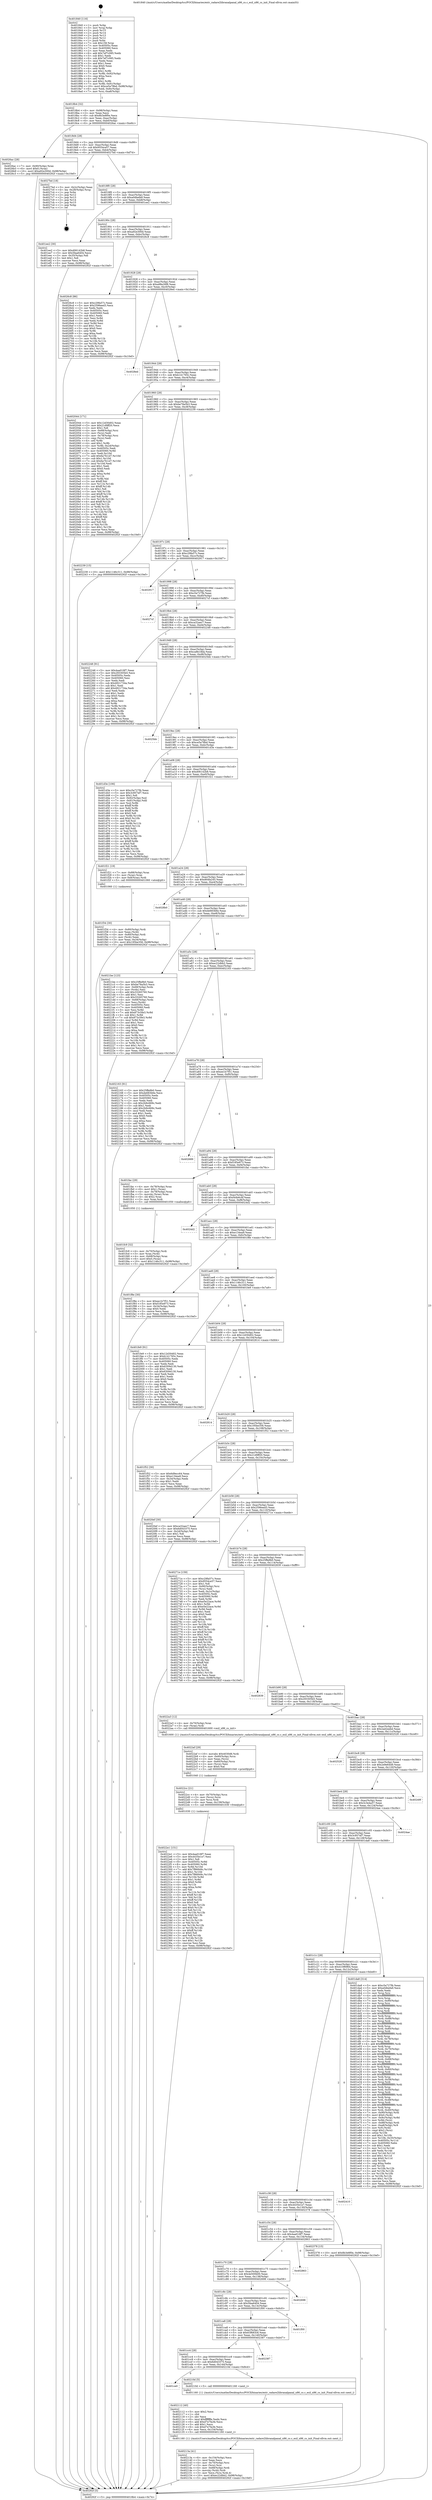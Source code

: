 digraph "0x401840" {
  label = "0x401840 (/mnt/c/Users/mathe/Desktop/tcc/POCII/binaries/extr_radare2libranalpanal_x86_cs.c_esil_x86_cs_init_Final-ollvm.out::main(0))"
  labelloc = "t"
  node[shape=record]

  Entry [label="",width=0.3,height=0.3,shape=circle,fillcolor=black,style=filled]
  "0x4018b4" [label="{
     0x4018b4 [32]\l
     | [instrs]\l
     &nbsp;&nbsp;0x4018b4 \<+6\>: mov -0x98(%rbp),%eax\l
     &nbsp;&nbsp;0x4018ba \<+2\>: mov %eax,%ecx\l
     &nbsp;&nbsp;0x4018bc \<+6\>: sub $0x8b3e8f0e,%ecx\l
     &nbsp;&nbsp;0x4018c2 \<+6\>: mov %eax,-0xac(%rbp)\l
     &nbsp;&nbsp;0x4018c8 \<+6\>: mov %ecx,-0xb0(%rbp)\l
     &nbsp;&nbsp;0x4018ce \<+6\>: je 00000000004026ac \<main+0xe6c\>\l
  }"]
  "0x4026ac" [label="{
     0x4026ac [28]\l
     | [instrs]\l
     &nbsp;&nbsp;0x4026ac \<+7\>: mov -0x90(%rbp),%rax\l
     &nbsp;&nbsp;0x4026b3 \<+6\>: movl $0x0,(%rax)\l
     &nbsp;&nbsp;0x4026b9 \<+10\>: movl $0xa92e300d,-0x98(%rbp)\l
     &nbsp;&nbsp;0x4026c3 \<+5\>: jmp 000000000040292f \<main+0x10ef\>\l
  }"]
  "0x4018d4" [label="{
     0x4018d4 [28]\l
     | [instrs]\l
     &nbsp;&nbsp;0x4018d4 \<+5\>: jmp 00000000004018d9 \<main+0x99\>\l
     &nbsp;&nbsp;0x4018d9 \<+6\>: mov -0xac(%rbp),%eax\l
     &nbsp;&nbsp;0x4018df \<+5\>: sub $0x9554ce57,%eax\l
     &nbsp;&nbsp;0x4018e4 \<+6\>: mov %eax,-0xb4(%rbp)\l
     &nbsp;&nbsp;0x4018ea \<+6\>: je 00000000004027bd \<main+0xf7d\>\l
  }"]
  Exit [label="",width=0.3,height=0.3,shape=circle,fillcolor=black,style=filled,peripheries=2]
  "0x4027bd" [label="{
     0x4027bd [18]\l
     | [instrs]\l
     &nbsp;&nbsp;0x4027bd \<+3\>: mov -0x2c(%rbp),%eax\l
     &nbsp;&nbsp;0x4027c0 \<+4\>: lea -0x28(%rbp),%rsp\l
     &nbsp;&nbsp;0x4027c4 \<+1\>: pop %rbx\l
     &nbsp;&nbsp;0x4027c5 \<+2\>: pop %r12\l
     &nbsp;&nbsp;0x4027c7 \<+2\>: pop %r13\l
     &nbsp;&nbsp;0x4027c9 \<+2\>: pop %r14\l
     &nbsp;&nbsp;0x4027cb \<+2\>: pop %r15\l
     &nbsp;&nbsp;0x4027cd \<+1\>: pop %rbp\l
     &nbsp;&nbsp;0x4027ce \<+1\>: ret\l
  }"]
  "0x4018f0" [label="{
     0x4018f0 [28]\l
     | [instrs]\l
     &nbsp;&nbsp;0x4018f0 \<+5\>: jmp 00000000004018f5 \<main+0xb5\>\l
     &nbsp;&nbsp;0x4018f5 \<+6\>: mov -0xac(%rbp),%eax\l
     &nbsp;&nbsp;0x4018fb \<+5\>: sub $0xa0dbefa9,%eax\l
     &nbsp;&nbsp;0x401900 \<+6\>: mov %eax,-0xb8(%rbp)\l
     &nbsp;&nbsp;0x401906 \<+6\>: je 0000000000401ee2 \<main+0x6a2\>\l
  }"]
  "0x4022e1" [label="{
     0x4022e1 [151]\l
     | [instrs]\l
     &nbsp;&nbsp;0x4022e1 \<+5\>: mov $0x4aa018f7,%eax\l
     &nbsp;&nbsp;0x4022e6 \<+5\>: mov $0x4435e1e7,%esi\l
     &nbsp;&nbsp;0x4022eb \<+2\>: mov $0x1,%dl\l
     &nbsp;&nbsp;0x4022ed \<+8\>: mov 0x40505c,%r8d\l
     &nbsp;&nbsp;0x4022f5 \<+8\>: mov 0x405060,%r9d\l
     &nbsp;&nbsp;0x4022fd \<+3\>: mov %r8d,%r10d\l
     &nbsp;&nbsp;0x402300 \<+7\>: add $0x7f86849c,%r10d\l
     &nbsp;&nbsp;0x402307 \<+4\>: sub $0x1,%r10d\l
     &nbsp;&nbsp;0x40230b \<+7\>: sub $0x7f86849c,%r10d\l
     &nbsp;&nbsp;0x402312 \<+4\>: imul %r10d,%r8d\l
     &nbsp;&nbsp;0x402316 \<+4\>: and $0x1,%r8d\l
     &nbsp;&nbsp;0x40231a \<+4\>: cmp $0x0,%r8d\l
     &nbsp;&nbsp;0x40231e \<+4\>: sete %r11b\l
     &nbsp;&nbsp;0x402322 \<+4\>: cmp $0xa,%r9d\l
     &nbsp;&nbsp;0x402326 \<+3\>: setl %bl\l
     &nbsp;&nbsp;0x402329 \<+3\>: mov %r11b,%r14b\l
     &nbsp;&nbsp;0x40232c \<+4\>: xor $0xff,%r14b\l
     &nbsp;&nbsp;0x402330 \<+3\>: mov %bl,%r15b\l
     &nbsp;&nbsp;0x402333 \<+4\>: xor $0xff,%r15b\l
     &nbsp;&nbsp;0x402337 \<+3\>: xor $0x0,%dl\l
     &nbsp;&nbsp;0x40233a \<+3\>: mov %r14b,%r12b\l
     &nbsp;&nbsp;0x40233d \<+4\>: and $0x0,%r12b\l
     &nbsp;&nbsp;0x402341 \<+3\>: and %dl,%r11b\l
     &nbsp;&nbsp;0x402344 \<+3\>: mov %r15b,%r13b\l
     &nbsp;&nbsp;0x402347 \<+4\>: and $0x0,%r13b\l
     &nbsp;&nbsp;0x40234b \<+2\>: and %dl,%bl\l
     &nbsp;&nbsp;0x40234d \<+3\>: or %r11b,%r12b\l
     &nbsp;&nbsp;0x402350 \<+3\>: or %bl,%r13b\l
     &nbsp;&nbsp;0x402353 \<+3\>: xor %r13b,%r12b\l
     &nbsp;&nbsp;0x402356 \<+3\>: or %r15b,%r14b\l
     &nbsp;&nbsp;0x402359 \<+4\>: xor $0xff,%r14b\l
     &nbsp;&nbsp;0x40235d \<+3\>: or $0x0,%dl\l
     &nbsp;&nbsp;0x402360 \<+3\>: and %dl,%r14b\l
     &nbsp;&nbsp;0x402363 \<+3\>: or %r14b,%r12b\l
     &nbsp;&nbsp;0x402366 \<+4\>: test $0x1,%r12b\l
     &nbsp;&nbsp;0x40236a \<+3\>: cmovne %esi,%eax\l
     &nbsp;&nbsp;0x40236d \<+6\>: mov %eax,-0x98(%rbp)\l
     &nbsp;&nbsp;0x402373 \<+5\>: jmp 000000000040292f \<main+0x10ef\>\l
  }"]
  "0x401ee2" [label="{
     0x401ee2 [30]\l
     | [instrs]\l
     &nbsp;&nbsp;0x401ee2 \<+5\>: mov $0xd06142b8,%eax\l
     &nbsp;&nbsp;0x401ee7 \<+5\>: mov $0x5faa6404,%ecx\l
     &nbsp;&nbsp;0x401eec \<+3\>: mov -0x35(%rbp),%dl\l
     &nbsp;&nbsp;0x401eef \<+3\>: test $0x1,%dl\l
     &nbsp;&nbsp;0x401ef2 \<+3\>: cmovne %ecx,%eax\l
     &nbsp;&nbsp;0x401ef5 \<+6\>: mov %eax,-0x98(%rbp)\l
     &nbsp;&nbsp;0x401efb \<+5\>: jmp 000000000040292f \<main+0x10ef\>\l
  }"]
  "0x40190c" [label="{
     0x40190c [28]\l
     | [instrs]\l
     &nbsp;&nbsp;0x40190c \<+5\>: jmp 0000000000401911 \<main+0xd1\>\l
     &nbsp;&nbsp;0x401911 \<+6\>: mov -0xac(%rbp),%eax\l
     &nbsp;&nbsp;0x401917 \<+5\>: sub $0xa92e300d,%eax\l
     &nbsp;&nbsp;0x40191c \<+6\>: mov %eax,-0xbc(%rbp)\l
     &nbsp;&nbsp;0x401922 \<+6\>: je 00000000004026c8 \<main+0xe88\>\l
  }"]
  "0x4022cc" [label="{
     0x4022cc [21]\l
     | [instrs]\l
     &nbsp;&nbsp;0x4022cc \<+4\>: mov -0x70(%rbp),%rcx\l
     &nbsp;&nbsp;0x4022d0 \<+3\>: mov (%rcx),%rcx\l
     &nbsp;&nbsp;0x4022d3 \<+3\>: mov %rcx,%rdi\l
     &nbsp;&nbsp;0x4022d6 \<+6\>: mov %eax,-0x158(%rbp)\l
     &nbsp;&nbsp;0x4022dc \<+5\>: call 0000000000401030 \<free@plt\>\l
     | [calls]\l
     &nbsp;&nbsp;0x401030 \{1\} (unknown)\l
  }"]
  "0x4026c8" [label="{
     0x4026c8 [86]\l
     | [instrs]\l
     &nbsp;&nbsp;0x4026c8 \<+5\>: mov $0xc29fa57c,%eax\l
     &nbsp;&nbsp;0x4026cd \<+5\>: mov $0x2596eed3,%ecx\l
     &nbsp;&nbsp;0x4026d2 \<+2\>: xor %edx,%edx\l
     &nbsp;&nbsp;0x4026d4 \<+7\>: mov 0x40505c,%esi\l
     &nbsp;&nbsp;0x4026db \<+7\>: mov 0x405060,%edi\l
     &nbsp;&nbsp;0x4026e2 \<+3\>: sub $0x1,%edx\l
     &nbsp;&nbsp;0x4026e5 \<+3\>: mov %esi,%r8d\l
     &nbsp;&nbsp;0x4026e8 \<+3\>: add %edx,%r8d\l
     &nbsp;&nbsp;0x4026eb \<+4\>: imul %r8d,%esi\l
     &nbsp;&nbsp;0x4026ef \<+3\>: and $0x1,%esi\l
     &nbsp;&nbsp;0x4026f2 \<+3\>: cmp $0x0,%esi\l
     &nbsp;&nbsp;0x4026f5 \<+4\>: sete %r9b\l
     &nbsp;&nbsp;0x4026f9 \<+3\>: cmp $0xa,%edi\l
     &nbsp;&nbsp;0x4026fc \<+4\>: setl %r10b\l
     &nbsp;&nbsp;0x402700 \<+3\>: mov %r9b,%r11b\l
     &nbsp;&nbsp;0x402703 \<+3\>: and %r10b,%r11b\l
     &nbsp;&nbsp;0x402706 \<+3\>: xor %r10b,%r9b\l
     &nbsp;&nbsp;0x402709 \<+3\>: or %r9b,%r11b\l
     &nbsp;&nbsp;0x40270c \<+4\>: test $0x1,%r11b\l
     &nbsp;&nbsp;0x402710 \<+3\>: cmovne %ecx,%eax\l
     &nbsp;&nbsp;0x402713 \<+6\>: mov %eax,-0x98(%rbp)\l
     &nbsp;&nbsp;0x402719 \<+5\>: jmp 000000000040292f \<main+0x10ef\>\l
  }"]
  "0x401928" [label="{
     0x401928 [28]\l
     | [instrs]\l
     &nbsp;&nbsp;0x401928 \<+5\>: jmp 000000000040192d \<main+0xed\>\l
     &nbsp;&nbsp;0x40192d \<+6\>: mov -0xac(%rbp),%eax\l
     &nbsp;&nbsp;0x401933 \<+5\>: sub $0xa98e26f6,%eax\l
     &nbsp;&nbsp;0x401938 \<+6\>: mov %eax,-0xc0(%rbp)\l
     &nbsp;&nbsp;0x40193e \<+6\>: je 00000000004028ed \<main+0x10ad\>\l
  }"]
  "0x4022af" [label="{
     0x4022af [29]\l
     | [instrs]\l
     &nbsp;&nbsp;0x4022af \<+10\>: movabs $0x4030d6,%rdi\l
     &nbsp;&nbsp;0x4022b9 \<+4\>: mov -0x60(%rbp),%rcx\l
     &nbsp;&nbsp;0x4022bd \<+2\>: mov %eax,(%rcx)\l
     &nbsp;&nbsp;0x4022bf \<+4\>: mov -0x60(%rbp),%rcx\l
     &nbsp;&nbsp;0x4022c3 \<+2\>: mov (%rcx),%esi\l
     &nbsp;&nbsp;0x4022c5 \<+2\>: mov $0x0,%al\l
     &nbsp;&nbsp;0x4022c7 \<+5\>: call 0000000000401040 \<printf@plt\>\l
     | [calls]\l
     &nbsp;&nbsp;0x401040 \{1\} (unknown)\l
  }"]
  "0x4028ed" [label="{
     0x4028ed\l
  }", style=dashed]
  "0x401944" [label="{
     0x401944 [28]\l
     | [instrs]\l
     &nbsp;&nbsp;0x401944 \<+5\>: jmp 0000000000401949 \<main+0x109\>\l
     &nbsp;&nbsp;0x401949 \<+6\>: mov -0xac(%rbp),%eax\l
     &nbsp;&nbsp;0x40194f \<+5\>: sub $0xb141765c,%eax\l
     &nbsp;&nbsp;0x401954 \<+6\>: mov %eax,-0xc4(%rbp)\l
     &nbsp;&nbsp;0x40195a \<+6\>: je 0000000000402044 \<main+0x804\>\l
  }"]
  "0x40213a" [label="{
     0x40213a [41]\l
     | [instrs]\l
     &nbsp;&nbsp;0x40213a \<+6\>: mov -0x154(%rbp),%ecx\l
     &nbsp;&nbsp;0x402140 \<+3\>: imul %eax,%ecx\l
     &nbsp;&nbsp;0x402143 \<+4\>: mov -0x70(%rbp),%rsi\l
     &nbsp;&nbsp;0x402147 \<+3\>: mov (%rsi),%rsi\l
     &nbsp;&nbsp;0x40214a \<+4\>: mov -0x68(%rbp),%rdi\l
     &nbsp;&nbsp;0x40214e \<+3\>: movslq (%rdi),%rdi\l
     &nbsp;&nbsp;0x402151 \<+3\>: mov %ecx,(%rsi,%rdi,4)\l
     &nbsp;&nbsp;0x402154 \<+10\>: movl $0xec22dbb2,-0x98(%rbp)\l
     &nbsp;&nbsp;0x40215e \<+5\>: jmp 000000000040292f \<main+0x10ef\>\l
  }"]
  "0x402044" [label="{
     0x402044 [171]\l
     | [instrs]\l
     &nbsp;&nbsp;0x402044 \<+5\>: mov $0x12d30d02,%eax\l
     &nbsp;&nbsp;0x402049 \<+5\>: mov $0x21d9ff20,%ecx\l
     &nbsp;&nbsp;0x40204e \<+2\>: mov $0x1,%dl\l
     &nbsp;&nbsp;0x402050 \<+4\>: mov -0x68(%rbp),%rsi\l
     &nbsp;&nbsp;0x402054 \<+2\>: mov (%rsi),%edi\l
     &nbsp;&nbsp;0x402056 \<+4\>: mov -0x78(%rbp),%rsi\l
     &nbsp;&nbsp;0x40205a \<+2\>: cmp (%rsi),%edi\l
     &nbsp;&nbsp;0x40205c \<+4\>: setl %r8b\l
     &nbsp;&nbsp;0x402060 \<+4\>: and $0x1,%r8b\l
     &nbsp;&nbsp;0x402064 \<+4\>: mov %r8b,-0x2d(%rbp)\l
     &nbsp;&nbsp;0x402068 \<+7\>: mov 0x40505c,%edi\l
     &nbsp;&nbsp;0x40206f \<+8\>: mov 0x405060,%r9d\l
     &nbsp;&nbsp;0x402077 \<+3\>: mov %edi,%r10d\l
     &nbsp;&nbsp;0x40207a \<+7\>: add $0x6a7fc1d7,%r10d\l
     &nbsp;&nbsp;0x402081 \<+4\>: sub $0x1,%r10d\l
     &nbsp;&nbsp;0x402085 \<+7\>: sub $0x6a7fc1d7,%r10d\l
     &nbsp;&nbsp;0x40208c \<+4\>: imul %r10d,%edi\l
     &nbsp;&nbsp;0x402090 \<+3\>: and $0x1,%edi\l
     &nbsp;&nbsp;0x402093 \<+3\>: cmp $0x0,%edi\l
     &nbsp;&nbsp;0x402096 \<+4\>: sete %r8b\l
     &nbsp;&nbsp;0x40209a \<+4\>: cmp $0xa,%r9d\l
     &nbsp;&nbsp;0x40209e \<+4\>: setl %r11b\l
     &nbsp;&nbsp;0x4020a2 \<+3\>: mov %r8b,%bl\l
     &nbsp;&nbsp;0x4020a5 \<+3\>: xor $0xff,%bl\l
     &nbsp;&nbsp;0x4020a8 \<+3\>: mov %r11b,%r14b\l
     &nbsp;&nbsp;0x4020ab \<+4\>: xor $0xff,%r14b\l
     &nbsp;&nbsp;0x4020af \<+3\>: xor $0x1,%dl\l
     &nbsp;&nbsp;0x4020b2 \<+3\>: mov %bl,%r15b\l
     &nbsp;&nbsp;0x4020b5 \<+4\>: and $0xff,%r15b\l
     &nbsp;&nbsp;0x4020b9 \<+3\>: and %dl,%r8b\l
     &nbsp;&nbsp;0x4020bc \<+3\>: mov %r14b,%r12b\l
     &nbsp;&nbsp;0x4020bf \<+4\>: and $0xff,%r12b\l
     &nbsp;&nbsp;0x4020c3 \<+3\>: and %dl,%r11b\l
     &nbsp;&nbsp;0x4020c6 \<+3\>: or %r8b,%r15b\l
     &nbsp;&nbsp;0x4020c9 \<+3\>: or %r11b,%r12b\l
     &nbsp;&nbsp;0x4020cc \<+3\>: xor %r12b,%r15b\l
     &nbsp;&nbsp;0x4020cf \<+3\>: or %r14b,%bl\l
     &nbsp;&nbsp;0x4020d2 \<+3\>: xor $0xff,%bl\l
     &nbsp;&nbsp;0x4020d5 \<+3\>: or $0x1,%dl\l
     &nbsp;&nbsp;0x4020d8 \<+2\>: and %dl,%bl\l
     &nbsp;&nbsp;0x4020da \<+3\>: or %bl,%r15b\l
     &nbsp;&nbsp;0x4020dd \<+4\>: test $0x1,%r15b\l
     &nbsp;&nbsp;0x4020e1 \<+3\>: cmovne %ecx,%eax\l
     &nbsp;&nbsp;0x4020e4 \<+6\>: mov %eax,-0x98(%rbp)\l
     &nbsp;&nbsp;0x4020ea \<+5\>: jmp 000000000040292f \<main+0x10ef\>\l
  }"]
  "0x401960" [label="{
     0x401960 [28]\l
     | [instrs]\l
     &nbsp;&nbsp;0x401960 \<+5\>: jmp 0000000000401965 \<main+0x125\>\l
     &nbsp;&nbsp;0x401965 \<+6\>: mov -0xac(%rbp),%eax\l
     &nbsp;&nbsp;0x40196b \<+5\>: sub $0xbe78a5b3,%eax\l
     &nbsp;&nbsp;0x401970 \<+6\>: mov %eax,-0xc8(%rbp)\l
     &nbsp;&nbsp;0x401976 \<+6\>: je 0000000000402239 \<main+0x9f9\>\l
  }"]
  "0x402112" [label="{
     0x402112 [40]\l
     | [instrs]\l
     &nbsp;&nbsp;0x402112 \<+5\>: mov $0x2,%ecx\l
     &nbsp;&nbsp;0x402117 \<+1\>: cltd\l
     &nbsp;&nbsp;0x402118 \<+2\>: idiv %ecx\l
     &nbsp;&nbsp;0x40211a \<+6\>: imul $0xfffffffe,%edx,%ecx\l
     &nbsp;&nbsp;0x402120 \<+6\>: add $0xd7e7fa3b,%ecx\l
     &nbsp;&nbsp;0x402126 \<+3\>: add $0x1,%ecx\l
     &nbsp;&nbsp;0x402129 \<+6\>: sub $0xd7e7fa3b,%ecx\l
     &nbsp;&nbsp;0x40212f \<+6\>: mov %ecx,-0x154(%rbp)\l
     &nbsp;&nbsp;0x402135 \<+5\>: call 0000000000401160 \<next_i\>\l
     | [calls]\l
     &nbsp;&nbsp;0x401160 \{1\} (/mnt/c/Users/mathe/Desktop/tcc/POCII/binaries/extr_radare2libranalpanal_x86_cs.c_esil_x86_cs_init_Final-ollvm.out::next_i)\l
  }"]
  "0x402239" [label="{
     0x402239 [15]\l
     | [instrs]\l
     &nbsp;&nbsp;0x402239 \<+10\>: movl $0x1146c311,-0x98(%rbp)\l
     &nbsp;&nbsp;0x402243 \<+5\>: jmp 000000000040292f \<main+0x10ef\>\l
  }"]
  "0x40197c" [label="{
     0x40197c [28]\l
     | [instrs]\l
     &nbsp;&nbsp;0x40197c \<+5\>: jmp 0000000000401981 \<main+0x141\>\l
     &nbsp;&nbsp;0x401981 \<+6\>: mov -0xac(%rbp),%eax\l
     &nbsp;&nbsp;0x401987 \<+5\>: sub $0xc29fa57c,%eax\l
     &nbsp;&nbsp;0x40198c \<+6\>: mov %eax,-0xcc(%rbp)\l
     &nbsp;&nbsp;0x401992 \<+6\>: je 0000000000402917 \<main+0x10d7\>\l
  }"]
  "0x401ce0" [label="{
     0x401ce0\l
  }", style=dashed]
  "0x402917" [label="{
     0x402917\l
  }", style=dashed]
  "0x401998" [label="{
     0x401998 [28]\l
     | [instrs]\l
     &nbsp;&nbsp;0x401998 \<+5\>: jmp 000000000040199d \<main+0x15d\>\l
     &nbsp;&nbsp;0x40199d \<+6\>: mov -0xac(%rbp),%eax\l
     &nbsp;&nbsp;0x4019a3 \<+5\>: sub $0xc5a727fb,%eax\l
     &nbsp;&nbsp;0x4019a8 \<+6\>: mov %eax,-0xd0(%rbp)\l
     &nbsp;&nbsp;0x4019ae \<+6\>: je 00000000004027cf \<main+0xf8f\>\l
  }"]
  "0x40210d" [label="{
     0x40210d [5]\l
     | [instrs]\l
     &nbsp;&nbsp;0x40210d \<+5\>: call 0000000000401160 \<next_i\>\l
     | [calls]\l
     &nbsp;&nbsp;0x401160 \{1\} (/mnt/c/Users/mathe/Desktop/tcc/POCII/binaries/extr_radare2libranalpanal_x86_cs.c_esil_x86_cs_init_Final-ollvm.out::next_i)\l
  }"]
  "0x4027cf" [label="{
     0x4027cf\l
  }", style=dashed]
  "0x4019b4" [label="{
     0x4019b4 [28]\l
     | [instrs]\l
     &nbsp;&nbsp;0x4019b4 \<+5\>: jmp 00000000004019b9 \<main+0x179\>\l
     &nbsp;&nbsp;0x4019b9 \<+6\>: mov -0xac(%rbp),%eax\l
     &nbsp;&nbsp;0x4019bf \<+5\>: sub $0xca32aec7,%eax\l
     &nbsp;&nbsp;0x4019c4 \<+6\>: mov %eax,-0xd4(%rbp)\l
     &nbsp;&nbsp;0x4019ca \<+6\>: je 0000000000402248 \<main+0xa08\>\l
  }"]
  "0x401cc4" [label="{
     0x401cc4 [28]\l
     | [instrs]\l
     &nbsp;&nbsp;0x401cc4 \<+5\>: jmp 0000000000401cc9 \<main+0x489\>\l
     &nbsp;&nbsp;0x401cc9 \<+6\>: mov -0xac(%rbp),%eax\l
     &nbsp;&nbsp;0x401ccf \<+5\>: sub $0x6d043375,%eax\l
     &nbsp;&nbsp;0x401cd4 \<+6\>: mov %eax,-0x144(%rbp)\l
     &nbsp;&nbsp;0x401cda \<+6\>: je 000000000040210d \<main+0x8cd\>\l
  }"]
  "0x402248" [label="{
     0x402248 [91]\l
     | [instrs]\l
     &nbsp;&nbsp;0x402248 \<+5\>: mov $0x4aa018f7,%eax\l
     &nbsp;&nbsp;0x40224d \<+5\>: mov $0x293305b5,%ecx\l
     &nbsp;&nbsp;0x402252 \<+7\>: mov 0x40505c,%edx\l
     &nbsp;&nbsp;0x402259 \<+7\>: mov 0x405060,%esi\l
     &nbsp;&nbsp;0x402260 \<+2\>: mov %edx,%edi\l
     &nbsp;&nbsp;0x402262 \<+6\>: sub $0x4921734a,%edi\l
     &nbsp;&nbsp;0x402268 \<+3\>: sub $0x1,%edi\l
     &nbsp;&nbsp;0x40226b \<+6\>: add $0x4921734a,%edi\l
     &nbsp;&nbsp;0x402271 \<+3\>: imul %edi,%edx\l
     &nbsp;&nbsp;0x402274 \<+3\>: and $0x1,%edx\l
     &nbsp;&nbsp;0x402277 \<+3\>: cmp $0x0,%edx\l
     &nbsp;&nbsp;0x40227a \<+4\>: sete %r8b\l
     &nbsp;&nbsp;0x40227e \<+3\>: cmp $0xa,%esi\l
     &nbsp;&nbsp;0x402281 \<+4\>: setl %r9b\l
     &nbsp;&nbsp;0x402285 \<+3\>: mov %r8b,%r10b\l
     &nbsp;&nbsp;0x402288 \<+3\>: and %r9b,%r10b\l
     &nbsp;&nbsp;0x40228b \<+3\>: xor %r9b,%r8b\l
     &nbsp;&nbsp;0x40228e \<+3\>: or %r8b,%r10b\l
     &nbsp;&nbsp;0x402291 \<+4\>: test $0x1,%r10b\l
     &nbsp;&nbsp;0x402295 \<+3\>: cmovne %ecx,%eax\l
     &nbsp;&nbsp;0x402298 \<+6\>: mov %eax,-0x98(%rbp)\l
     &nbsp;&nbsp;0x40229e \<+5\>: jmp 000000000040292f \<main+0x10ef\>\l
  }"]
  "0x4019d0" [label="{
     0x4019d0 [28]\l
     | [instrs]\l
     &nbsp;&nbsp;0x4019d0 \<+5\>: jmp 00000000004019d5 \<main+0x195\>\l
     &nbsp;&nbsp;0x4019d5 \<+6\>: mov -0xac(%rbp),%eax\l
     &nbsp;&nbsp;0x4019db \<+5\>: sub $0xca8b18da,%eax\l
     &nbsp;&nbsp;0x4019e0 \<+6\>: mov %eax,-0xd8(%rbp)\l
     &nbsp;&nbsp;0x4019e6 \<+6\>: je 00000000004025bb \<main+0xd7b\>\l
  }"]
  "0x402387" [label="{
     0x402387\l
  }", style=dashed]
  "0x4025bb" [label="{
     0x4025bb\l
  }", style=dashed]
  "0x4019ec" [label="{
     0x4019ec [28]\l
     | [instrs]\l
     &nbsp;&nbsp;0x4019ec \<+5\>: jmp 00000000004019f1 \<main+0x1b1\>\l
     &nbsp;&nbsp;0x4019f1 \<+6\>: mov -0xac(%rbp),%eax\l
     &nbsp;&nbsp;0x4019f7 \<+5\>: sub $0xce5a78bd,%eax\l
     &nbsp;&nbsp;0x4019fc \<+6\>: mov %eax,-0xdc(%rbp)\l
     &nbsp;&nbsp;0x401a02 \<+6\>: je 0000000000401d3e \<main+0x4fe\>\l
  }"]
  "0x401ca8" [label="{
     0x401ca8 [28]\l
     | [instrs]\l
     &nbsp;&nbsp;0x401ca8 \<+5\>: jmp 0000000000401cad \<main+0x46d\>\l
     &nbsp;&nbsp;0x401cad \<+6\>: mov -0xac(%rbp),%eax\l
     &nbsp;&nbsp;0x401cb3 \<+5\>: sub $0x63f683c6,%eax\l
     &nbsp;&nbsp;0x401cb8 \<+6\>: mov %eax,-0x140(%rbp)\l
     &nbsp;&nbsp;0x401cbe \<+6\>: je 0000000000402387 \<main+0xb47\>\l
  }"]
  "0x401d3e" [label="{
     0x401d3e [106]\l
     | [instrs]\l
     &nbsp;&nbsp;0x401d3e \<+5\>: mov $0xc5a727fb,%eax\l
     &nbsp;&nbsp;0x401d43 \<+5\>: mov $0x3c957ef7,%ecx\l
     &nbsp;&nbsp;0x401d48 \<+2\>: mov $0x1,%dl\l
     &nbsp;&nbsp;0x401d4a \<+7\>: mov -0x92(%rbp),%sil\l
     &nbsp;&nbsp;0x401d51 \<+7\>: mov -0x91(%rbp),%dil\l
     &nbsp;&nbsp;0x401d58 \<+3\>: mov %sil,%r8b\l
     &nbsp;&nbsp;0x401d5b \<+4\>: xor $0xff,%r8b\l
     &nbsp;&nbsp;0x401d5f \<+3\>: mov %dil,%r9b\l
     &nbsp;&nbsp;0x401d62 \<+4\>: xor $0xff,%r9b\l
     &nbsp;&nbsp;0x401d66 \<+3\>: xor $0x0,%dl\l
     &nbsp;&nbsp;0x401d69 \<+3\>: mov %r8b,%r10b\l
     &nbsp;&nbsp;0x401d6c \<+4\>: and $0x0,%r10b\l
     &nbsp;&nbsp;0x401d70 \<+3\>: and %dl,%sil\l
     &nbsp;&nbsp;0x401d73 \<+3\>: mov %r9b,%r11b\l
     &nbsp;&nbsp;0x401d76 \<+4\>: and $0x0,%r11b\l
     &nbsp;&nbsp;0x401d7a \<+3\>: and %dl,%dil\l
     &nbsp;&nbsp;0x401d7d \<+3\>: or %sil,%r10b\l
     &nbsp;&nbsp;0x401d80 \<+3\>: or %dil,%r11b\l
     &nbsp;&nbsp;0x401d83 \<+3\>: xor %r11b,%r10b\l
     &nbsp;&nbsp;0x401d86 \<+3\>: or %r9b,%r8b\l
     &nbsp;&nbsp;0x401d89 \<+4\>: xor $0xff,%r8b\l
     &nbsp;&nbsp;0x401d8d \<+3\>: or $0x0,%dl\l
     &nbsp;&nbsp;0x401d90 \<+3\>: and %dl,%r8b\l
     &nbsp;&nbsp;0x401d93 \<+3\>: or %r8b,%r10b\l
     &nbsp;&nbsp;0x401d96 \<+4\>: test $0x1,%r10b\l
     &nbsp;&nbsp;0x401d9a \<+3\>: cmovne %ecx,%eax\l
     &nbsp;&nbsp;0x401d9d \<+6\>: mov %eax,-0x98(%rbp)\l
     &nbsp;&nbsp;0x401da3 \<+5\>: jmp 000000000040292f \<main+0x10ef\>\l
  }"]
  "0x401a08" [label="{
     0x401a08 [28]\l
     | [instrs]\l
     &nbsp;&nbsp;0x401a08 \<+5\>: jmp 0000000000401a0d \<main+0x1cd\>\l
     &nbsp;&nbsp;0x401a0d \<+6\>: mov -0xac(%rbp),%eax\l
     &nbsp;&nbsp;0x401a13 \<+5\>: sub $0xd06142b8,%eax\l
     &nbsp;&nbsp;0x401a18 \<+6\>: mov %eax,-0xe0(%rbp)\l
     &nbsp;&nbsp;0x401a1e \<+6\>: je 0000000000401f21 \<main+0x6e1\>\l
  }"]
  "0x40292f" [label="{
     0x40292f [5]\l
     | [instrs]\l
     &nbsp;&nbsp;0x40292f \<+5\>: jmp 00000000004018b4 \<main+0x74\>\l
  }"]
  "0x401840" [label="{
     0x401840 [116]\l
     | [instrs]\l
     &nbsp;&nbsp;0x401840 \<+1\>: push %rbp\l
     &nbsp;&nbsp;0x401841 \<+3\>: mov %rsp,%rbp\l
     &nbsp;&nbsp;0x401844 \<+2\>: push %r15\l
     &nbsp;&nbsp;0x401846 \<+2\>: push %r14\l
     &nbsp;&nbsp;0x401848 \<+2\>: push %r13\l
     &nbsp;&nbsp;0x40184a \<+2\>: push %r12\l
     &nbsp;&nbsp;0x40184c \<+1\>: push %rbx\l
     &nbsp;&nbsp;0x40184d \<+7\>: sub $0x158,%rsp\l
     &nbsp;&nbsp;0x401854 \<+7\>: mov 0x40505c,%eax\l
     &nbsp;&nbsp;0x40185b \<+7\>: mov 0x405060,%ecx\l
     &nbsp;&nbsp;0x401862 \<+2\>: mov %eax,%edx\l
     &nbsp;&nbsp;0x401864 \<+6\>: add $0x7ef7c085,%edx\l
     &nbsp;&nbsp;0x40186a \<+3\>: sub $0x1,%edx\l
     &nbsp;&nbsp;0x40186d \<+6\>: sub $0x7ef7c085,%edx\l
     &nbsp;&nbsp;0x401873 \<+3\>: imul %edx,%eax\l
     &nbsp;&nbsp;0x401876 \<+3\>: and $0x1,%eax\l
     &nbsp;&nbsp;0x401879 \<+3\>: cmp $0x0,%eax\l
     &nbsp;&nbsp;0x40187c \<+4\>: sete %r8b\l
     &nbsp;&nbsp;0x401880 \<+4\>: and $0x1,%r8b\l
     &nbsp;&nbsp;0x401884 \<+7\>: mov %r8b,-0x92(%rbp)\l
     &nbsp;&nbsp;0x40188b \<+3\>: cmp $0xa,%ecx\l
     &nbsp;&nbsp;0x40188e \<+4\>: setl %r8b\l
     &nbsp;&nbsp;0x401892 \<+4\>: and $0x1,%r8b\l
     &nbsp;&nbsp;0x401896 \<+7\>: mov %r8b,-0x91(%rbp)\l
     &nbsp;&nbsp;0x40189d \<+10\>: movl $0xce5a78bd,-0x98(%rbp)\l
     &nbsp;&nbsp;0x4018a7 \<+6\>: mov %edi,-0x9c(%rbp)\l
     &nbsp;&nbsp;0x4018ad \<+7\>: mov %rsi,-0xa8(%rbp)\l
  }"]
  "0x401f00" [label="{
     0x401f00\l
  }", style=dashed]
  "0x401f21" [label="{
     0x401f21 [19]\l
     | [instrs]\l
     &nbsp;&nbsp;0x401f21 \<+7\>: mov -0x88(%rbp),%rax\l
     &nbsp;&nbsp;0x401f28 \<+3\>: mov (%rax),%rax\l
     &nbsp;&nbsp;0x401f2b \<+4\>: mov 0x8(%rax),%rdi\l
     &nbsp;&nbsp;0x401f2f \<+5\>: call 0000000000401060 \<atoi@plt\>\l
     | [calls]\l
     &nbsp;&nbsp;0x401060 \{1\} (unknown)\l
  }"]
  "0x401a24" [label="{
     0x401a24 [28]\l
     | [instrs]\l
     &nbsp;&nbsp;0x401a24 \<+5\>: jmp 0000000000401a29 \<main+0x1e9\>\l
     &nbsp;&nbsp;0x401a29 \<+6\>: mov -0xac(%rbp),%eax\l
     &nbsp;&nbsp;0x401a2f \<+5\>: sub $0xd64fa245,%eax\l
     &nbsp;&nbsp;0x401a34 \<+6\>: mov %eax,-0xe4(%rbp)\l
     &nbsp;&nbsp;0x401a3a \<+6\>: je 00000000004028b0 \<main+0x1070\>\l
  }"]
  "0x401c8c" [label="{
     0x401c8c [28]\l
     | [instrs]\l
     &nbsp;&nbsp;0x401c8c \<+5\>: jmp 0000000000401c91 \<main+0x451\>\l
     &nbsp;&nbsp;0x401c91 \<+6\>: mov -0xac(%rbp),%eax\l
     &nbsp;&nbsp;0x401c97 \<+5\>: sub $0x5faa6404,%eax\l
     &nbsp;&nbsp;0x401c9c \<+6\>: mov %eax,-0x13c(%rbp)\l
     &nbsp;&nbsp;0x401ca2 \<+6\>: je 0000000000401f00 \<main+0x6c0\>\l
  }"]
  "0x4028b0" [label="{
     0x4028b0\l
  }", style=dashed]
  "0x401a40" [label="{
     0x401a40 [28]\l
     | [instrs]\l
     &nbsp;&nbsp;0x401a40 \<+5\>: jmp 0000000000401a45 \<main+0x205\>\l
     &nbsp;&nbsp;0x401a45 \<+6\>: mov -0xac(%rbp),%eax\l
     &nbsp;&nbsp;0x401a4b \<+5\>: sub $0xde683b6e,%eax\l
     &nbsp;&nbsp;0x401a50 \<+6\>: mov %eax,-0xe8(%rbp)\l
     &nbsp;&nbsp;0x401a56 \<+6\>: je 00000000004021be \<main+0x97e\>\l
  }"]
  "0x402698" [label="{
     0x402698\l
  }", style=dashed]
  "0x4021be" [label="{
     0x4021be [123]\l
     | [instrs]\l
     &nbsp;&nbsp;0x4021be \<+5\>: mov $0x25ffa9b0,%eax\l
     &nbsp;&nbsp;0x4021c3 \<+5\>: mov $0xbe78a5b3,%ecx\l
     &nbsp;&nbsp;0x4021c8 \<+4\>: mov -0x68(%rbp),%rdx\l
     &nbsp;&nbsp;0x4021cc \<+2\>: mov (%rdx),%esi\l
     &nbsp;&nbsp;0x4021ce \<+6\>: add $0x33265760,%esi\l
     &nbsp;&nbsp;0x4021d4 \<+3\>: add $0x1,%esi\l
     &nbsp;&nbsp;0x4021d7 \<+6\>: sub $0x33265760,%esi\l
     &nbsp;&nbsp;0x4021dd \<+4\>: mov -0x68(%rbp),%rdx\l
     &nbsp;&nbsp;0x4021e1 \<+2\>: mov %esi,(%rdx)\l
     &nbsp;&nbsp;0x4021e3 \<+7\>: mov 0x40505c,%esi\l
     &nbsp;&nbsp;0x4021ea \<+7\>: mov 0x405060,%edi\l
     &nbsp;&nbsp;0x4021f1 \<+3\>: mov %esi,%r8d\l
     &nbsp;&nbsp;0x4021f4 \<+7\>: add $0x873c5fe3,%r8d\l
     &nbsp;&nbsp;0x4021fb \<+4\>: sub $0x1,%r8d\l
     &nbsp;&nbsp;0x4021ff \<+7\>: sub $0x873c5fe3,%r8d\l
     &nbsp;&nbsp;0x402206 \<+4\>: imul %r8d,%esi\l
     &nbsp;&nbsp;0x40220a \<+3\>: and $0x1,%esi\l
     &nbsp;&nbsp;0x40220d \<+3\>: cmp $0x0,%esi\l
     &nbsp;&nbsp;0x402210 \<+4\>: sete %r9b\l
     &nbsp;&nbsp;0x402214 \<+3\>: cmp $0xa,%edi\l
     &nbsp;&nbsp;0x402217 \<+4\>: setl %r10b\l
     &nbsp;&nbsp;0x40221b \<+3\>: mov %r9b,%r11b\l
     &nbsp;&nbsp;0x40221e \<+3\>: and %r10b,%r11b\l
     &nbsp;&nbsp;0x402221 \<+3\>: xor %r10b,%r9b\l
     &nbsp;&nbsp;0x402224 \<+3\>: or %r9b,%r11b\l
     &nbsp;&nbsp;0x402227 \<+4\>: test $0x1,%r11b\l
     &nbsp;&nbsp;0x40222b \<+3\>: cmovne %ecx,%eax\l
     &nbsp;&nbsp;0x40222e \<+6\>: mov %eax,-0x98(%rbp)\l
     &nbsp;&nbsp;0x402234 \<+5\>: jmp 000000000040292f \<main+0x10ef\>\l
  }"]
  "0x401a5c" [label="{
     0x401a5c [28]\l
     | [instrs]\l
     &nbsp;&nbsp;0x401a5c \<+5\>: jmp 0000000000401a61 \<main+0x221\>\l
     &nbsp;&nbsp;0x401a61 \<+6\>: mov -0xac(%rbp),%eax\l
     &nbsp;&nbsp;0x401a67 \<+5\>: sub $0xec22dbb2,%eax\l
     &nbsp;&nbsp;0x401a6c \<+6\>: mov %eax,-0xec(%rbp)\l
     &nbsp;&nbsp;0x401a72 \<+6\>: je 0000000000402163 \<main+0x923\>\l
  }"]
  "0x401c70" [label="{
     0x401c70 [28]\l
     | [instrs]\l
     &nbsp;&nbsp;0x401c70 \<+5\>: jmp 0000000000401c75 \<main+0x435\>\l
     &nbsp;&nbsp;0x401c75 \<+6\>: mov -0xac(%rbp),%eax\l
     &nbsp;&nbsp;0x401c7b \<+5\>: sub $0x4e500b00,%eax\l
     &nbsp;&nbsp;0x401c80 \<+6\>: mov %eax,-0x138(%rbp)\l
     &nbsp;&nbsp;0x401c86 \<+6\>: je 0000000000402698 \<main+0xe58\>\l
  }"]
  "0x402163" [label="{
     0x402163 [91]\l
     | [instrs]\l
     &nbsp;&nbsp;0x402163 \<+5\>: mov $0x25ffa9b0,%eax\l
     &nbsp;&nbsp;0x402168 \<+5\>: mov $0xde683b6e,%ecx\l
     &nbsp;&nbsp;0x40216d \<+7\>: mov 0x40505c,%edx\l
     &nbsp;&nbsp;0x402174 \<+7\>: mov 0x405060,%esi\l
     &nbsp;&nbsp;0x40217b \<+2\>: mov %edx,%edi\l
     &nbsp;&nbsp;0x40217d \<+6\>: sub $0x2b9c669c,%edi\l
     &nbsp;&nbsp;0x402183 \<+3\>: sub $0x1,%edi\l
     &nbsp;&nbsp;0x402186 \<+6\>: add $0x2b9c669c,%edi\l
     &nbsp;&nbsp;0x40218c \<+3\>: imul %edi,%edx\l
     &nbsp;&nbsp;0x40218f \<+3\>: and $0x1,%edx\l
     &nbsp;&nbsp;0x402192 \<+3\>: cmp $0x0,%edx\l
     &nbsp;&nbsp;0x402195 \<+4\>: sete %r8b\l
     &nbsp;&nbsp;0x402199 \<+3\>: cmp $0xa,%esi\l
     &nbsp;&nbsp;0x40219c \<+4\>: setl %r9b\l
     &nbsp;&nbsp;0x4021a0 \<+3\>: mov %r8b,%r10b\l
     &nbsp;&nbsp;0x4021a3 \<+3\>: and %r9b,%r10b\l
     &nbsp;&nbsp;0x4021a6 \<+3\>: xor %r9b,%r8b\l
     &nbsp;&nbsp;0x4021a9 \<+3\>: or %r8b,%r10b\l
     &nbsp;&nbsp;0x4021ac \<+4\>: test $0x1,%r10b\l
     &nbsp;&nbsp;0x4021b0 \<+3\>: cmovne %ecx,%eax\l
     &nbsp;&nbsp;0x4021b3 \<+6\>: mov %eax,-0x98(%rbp)\l
     &nbsp;&nbsp;0x4021b9 \<+5\>: jmp 000000000040292f \<main+0x10ef\>\l
  }"]
  "0x401a78" [label="{
     0x401a78 [28]\l
     | [instrs]\l
     &nbsp;&nbsp;0x401a78 \<+5\>: jmp 0000000000401a7d \<main+0x23d\>\l
     &nbsp;&nbsp;0x401a7d \<+6\>: mov -0xac(%rbp),%eax\l
     &nbsp;&nbsp;0x401a83 \<+5\>: sub $0xee1b7f51,%eax\l
     &nbsp;&nbsp;0x401a88 \<+6\>: mov %eax,-0xf0(%rbp)\l
     &nbsp;&nbsp;0x401a8e \<+6\>: je 0000000000402689 \<main+0xe49\>\l
  }"]
  "0x402863" [label="{
     0x402863\l
  }", style=dashed]
  "0x402689" [label="{
     0x402689\l
  }", style=dashed]
  "0x401a94" [label="{
     0x401a94 [28]\l
     | [instrs]\l
     &nbsp;&nbsp;0x401a94 \<+5\>: jmp 0000000000401a99 \<main+0x259\>\l
     &nbsp;&nbsp;0x401a99 \<+6\>: mov -0xac(%rbp),%eax\l
     &nbsp;&nbsp;0x401a9f \<+5\>: sub $0xf185e973,%eax\l
     &nbsp;&nbsp;0x401aa4 \<+6\>: mov %eax,-0xf4(%rbp)\l
     &nbsp;&nbsp;0x401aaa \<+6\>: je 0000000000401fac \<main+0x76c\>\l
  }"]
  "0x401c54" [label="{
     0x401c54 [28]\l
     | [instrs]\l
     &nbsp;&nbsp;0x401c54 \<+5\>: jmp 0000000000401c59 \<main+0x419\>\l
     &nbsp;&nbsp;0x401c59 \<+6\>: mov -0xac(%rbp),%eax\l
     &nbsp;&nbsp;0x401c5f \<+5\>: sub $0x4aa018f7,%eax\l
     &nbsp;&nbsp;0x401c64 \<+6\>: mov %eax,-0x134(%rbp)\l
     &nbsp;&nbsp;0x401c6a \<+6\>: je 0000000000402863 \<main+0x1023\>\l
  }"]
  "0x401fac" [label="{
     0x401fac [29]\l
     | [instrs]\l
     &nbsp;&nbsp;0x401fac \<+4\>: mov -0x78(%rbp),%rax\l
     &nbsp;&nbsp;0x401fb0 \<+6\>: movl $0x1,(%rax)\l
     &nbsp;&nbsp;0x401fb6 \<+4\>: mov -0x78(%rbp),%rax\l
     &nbsp;&nbsp;0x401fba \<+3\>: movslq (%rax),%rax\l
     &nbsp;&nbsp;0x401fbd \<+4\>: shl $0x2,%rax\l
     &nbsp;&nbsp;0x401fc1 \<+3\>: mov %rax,%rdi\l
     &nbsp;&nbsp;0x401fc4 \<+5\>: call 0000000000401050 \<malloc@plt\>\l
     | [calls]\l
     &nbsp;&nbsp;0x401050 \{1\} (unknown)\l
  }"]
  "0x401ab0" [label="{
     0x401ab0 [28]\l
     | [instrs]\l
     &nbsp;&nbsp;0x401ab0 \<+5\>: jmp 0000000000401ab5 \<main+0x275\>\l
     &nbsp;&nbsp;0x401ab5 \<+6\>: mov -0xac(%rbp),%eax\l
     &nbsp;&nbsp;0x401abb \<+5\>: sub $0xf44b6c4f,%eax\l
     &nbsp;&nbsp;0x401ac0 \<+6\>: mov %eax,-0xf8(%rbp)\l
     &nbsp;&nbsp;0x401ac6 \<+6\>: je 00000000004024d2 \<main+0xc92\>\l
  }"]
  "0x402378" [label="{
     0x402378 [15]\l
     | [instrs]\l
     &nbsp;&nbsp;0x402378 \<+10\>: movl $0x8b3e8f0e,-0x98(%rbp)\l
     &nbsp;&nbsp;0x402382 \<+5\>: jmp 000000000040292f \<main+0x10ef\>\l
  }"]
  "0x4024d2" [label="{
     0x4024d2\l
  }", style=dashed]
  "0x401acc" [label="{
     0x401acc [28]\l
     | [instrs]\l
     &nbsp;&nbsp;0x401acc \<+5\>: jmp 0000000000401ad1 \<main+0x291\>\l
     &nbsp;&nbsp;0x401ad1 \<+6\>: mov -0xac(%rbp),%eax\l
     &nbsp;&nbsp;0x401ad7 \<+5\>: sub $0xe134ea9,%eax\l
     &nbsp;&nbsp;0x401adc \<+6\>: mov %eax,-0xfc(%rbp)\l
     &nbsp;&nbsp;0x401ae2 \<+6\>: je 0000000000401f8e \<main+0x74e\>\l
  }"]
  "0x401c38" [label="{
     0x401c38 [28]\l
     | [instrs]\l
     &nbsp;&nbsp;0x401c38 \<+5\>: jmp 0000000000401c3d \<main+0x3fd\>\l
     &nbsp;&nbsp;0x401c3d \<+6\>: mov -0xac(%rbp),%eax\l
     &nbsp;&nbsp;0x401c43 \<+5\>: sub $0x4435e1e7,%eax\l
     &nbsp;&nbsp;0x401c48 \<+6\>: mov %eax,-0x130(%rbp)\l
     &nbsp;&nbsp;0x401c4e \<+6\>: je 0000000000402378 \<main+0xb38\>\l
  }"]
  "0x401f8e" [label="{
     0x401f8e [30]\l
     | [instrs]\l
     &nbsp;&nbsp;0x401f8e \<+5\>: mov $0xee1b7f51,%eax\l
     &nbsp;&nbsp;0x401f93 \<+5\>: mov $0xf185e973,%ecx\l
     &nbsp;&nbsp;0x401f98 \<+3\>: mov -0x34(%rbp),%edx\l
     &nbsp;&nbsp;0x401f9b \<+3\>: cmp $0x0,%edx\l
     &nbsp;&nbsp;0x401f9e \<+3\>: cmove %ecx,%eax\l
     &nbsp;&nbsp;0x401fa1 \<+6\>: mov %eax,-0x98(%rbp)\l
     &nbsp;&nbsp;0x401fa7 \<+5\>: jmp 000000000040292f \<main+0x10ef\>\l
  }"]
  "0x401ae8" [label="{
     0x401ae8 [28]\l
     | [instrs]\l
     &nbsp;&nbsp;0x401ae8 \<+5\>: jmp 0000000000401aed \<main+0x2ad\>\l
     &nbsp;&nbsp;0x401aed \<+6\>: mov -0xac(%rbp),%eax\l
     &nbsp;&nbsp;0x401af3 \<+5\>: sub $0x1146c311,%eax\l
     &nbsp;&nbsp;0x401af8 \<+6\>: mov %eax,-0x100(%rbp)\l
     &nbsp;&nbsp;0x401afe \<+6\>: je 0000000000401fe9 \<main+0x7a9\>\l
  }"]
  "0x402410" [label="{
     0x402410\l
  }", style=dashed]
  "0x401fe9" [label="{
     0x401fe9 [91]\l
     | [instrs]\l
     &nbsp;&nbsp;0x401fe9 \<+5\>: mov $0x12d30d02,%eax\l
     &nbsp;&nbsp;0x401fee \<+5\>: mov $0xb141765c,%ecx\l
     &nbsp;&nbsp;0x401ff3 \<+7\>: mov 0x40505c,%edx\l
     &nbsp;&nbsp;0x401ffa \<+7\>: mov 0x405060,%esi\l
     &nbsp;&nbsp;0x402001 \<+2\>: mov %edx,%edi\l
     &nbsp;&nbsp;0x402003 \<+6\>: add $0x6309d130,%edi\l
     &nbsp;&nbsp;0x402009 \<+3\>: sub $0x1,%edi\l
     &nbsp;&nbsp;0x40200c \<+6\>: sub $0x6309d130,%edi\l
     &nbsp;&nbsp;0x402012 \<+3\>: imul %edi,%edx\l
     &nbsp;&nbsp;0x402015 \<+3\>: and $0x1,%edx\l
     &nbsp;&nbsp;0x402018 \<+3\>: cmp $0x0,%edx\l
     &nbsp;&nbsp;0x40201b \<+4\>: sete %r8b\l
     &nbsp;&nbsp;0x40201f \<+3\>: cmp $0xa,%esi\l
     &nbsp;&nbsp;0x402022 \<+4\>: setl %r9b\l
     &nbsp;&nbsp;0x402026 \<+3\>: mov %r8b,%r10b\l
     &nbsp;&nbsp;0x402029 \<+3\>: and %r9b,%r10b\l
     &nbsp;&nbsp;0x40202c \<+3\>: xor %r9b,%r8b\l
     &nbsp;&nbsp;0x40202f \<+3\>: or %r8b,%r10b\l
     &nbsp;&nbsp;0x402032 \<+4\>: test $0x1,%r10b\l
     &nbsp;&nbsp;0x402036 \<+3\>: cmovne %ecx,%eax\l
     &nbsp;&nbsp;0x402039 \<+6\>: mov %eax,-0x98(%rbp)\l
     &nbsp;&nbsp;0x40203f \<+5\>: jmp 000000000040292f \<main+0x10ef\>\l
  }"]
  "0x401b04" [label="{
     0x401b04 [28]\l
     | [instrs]\l
     &nbsp;&nbsp;0x401b04 \<+5\>: jmp 0000000000401b09 \<main+0x2c9\>\l
     &nbsp;&nbsp;0x401b09 \<+6\>: mov -0xac(%rbp),%eax\l
     &nbsp;&nbsp;0x401b0f \<+5\>: sub $0x12d30d02,%eax\l
     &nbsp;&nbsp;0x401b14 \<+6\>: mov %eax,-0x104(%rbp)\l
     &nbsp;&nbsp;0x401b1a \<+6\>: je 0000000000402814 \<main+0xfd4\>\l
  }"]
  "0x401fc9" [label="{
     0x401fc9 [32]\l
     | [instrs]\l
     &nbsp;&nbsp;0x401fc9 \<+4\>: mov -0x70(%rbp),%rdi\l
     &nbsp;&nbsp;0x401fcd \<+3\>: mov %rax,(%rdi)\l
     &nbsp;&nbsp;0x401fd0 \<+4\>: mov -0x68(%rbp),%rax\l
     &nbsp;&nbsp;0x401fd4 \<+6\>: movl $0x0,(%rax)\l
     &nbsp;&nbsp;0x401fda \<+10\>: movl $0x1146c311,-0x98(%rbp)\l
     &nbsp;&nbsp;0x401fe4 \<+5\>: jmp 000000000040292f \<main+0x10ef\>\l
  }"]
  "0x402814" [label="{
     0x402814\l
  }", style=dashed]
  "0x401b20" [label="{
     0x401b20 [28]\l
     | [instrs]\l
     &nbsp;&nbsp;0x401b20 \<+5\>: jmp 0000000000401b25 \<main+0x2e5\>\l
     &nbsp;&nbsp;0x401b25 \<+6\>: mov -0xac(%rbp),%eax\l
     &nbsp;&nbsp;0x401b2b \<+5\>: sub $0x195be356,%eax\l
     &nbsp;&nbsp;0x401b30 \<+6\>: mov %eax,-0x108(%rbp)\l
     &nbsp;&nbsp;0x401b36 \<+6\>: je 0000000000401f52 \<main+0x712\>\l
  }"]
  "0x401f34" [label="{
     0x401f34 [30]\l
     | [instrs]\l
     &nbsp;&nbsp;0x401f34 \<+4\>: mov -0x80(%rbp),%rdi\l
     &nbsp;&nbsp;0x401f38 \<+2\>: mov %eax,(%rdi)\l
     &nbsp;&nbsp;0x401f3a \<+4\>: mov -0x80(%rbp),%rdi\l
     &nbsp;&nbsp;0x401f3e \<+2\>: mov (%rdi),%eax\l
     &nbsp;&nbsp;0x401f40 \<+3\>: mov %eax,-0x34(%rbp)\l
     &nbsp;&nbsp;0x401f43 \<+10\>: movl $0x195be356,-0x98(%rbp)\l
     &nbsp;&nbsp;0x401f4d \<+5\>: jmp 000000000040292f \<main+0x10ef\>\l
  }"]
  "0x401f52" [label="{
     0x401f52 [30]\l
     | [instrs]\l
     &nbsp;&nbsp;0x401f52 \<+5\>: mov $0x6d9ecc64,%eax\l
     &nbsp;&nbsp;0x401f57 \<+5\>: mov $0xe134ea9,%ecx\l
     &nbsp;&nbsp;0x401f5c \<+3\>: mov -0x34(%rbp),%edx\l
     &nbsp;&nbsp;0x401f5f \<+3\>: cmp $0x1,%edx\l
     &nbsp;&nbsp;0x401f62 \<+3\>: cmovl %ecx,%eax\l
     &nbsp;&nbsp;0x401f65 \<+6\>: mov %eax,-0x98(%rbp)\l
     &nbsp;&nbsp;0x401f6b \<+5\>: jmp 000000000040292f \<main+0x10ef\>\l
  }"]
  "0x401b3c" [label="{
     0x401b3c [28]\l
     | [instrs]\l
     &nbsp;&nbsp;0x401b3c \<+5\>: jmp 0000000000401b41 \<main+0x301\>\l
     &nbsp;&nbsp;0x401b41 \<+6\>: mov -0xac(%rbp),%eax\l
     &nbsp;&nbsp;0x401b47 \<+5\>: sub $0x21d9ff20,%eax\l
     &nbsp;&nbsp;0x401b4c \<+6\>: mov %eax,-0x10c(%rbp)\l
     &nbsp;&nbsp;0x401b52 \<+6\>: je 00000000004020ef \<main+0x8af\>\l
  }"]
  "0x401c1c" [label="{
     0x401c1c [28]\l
     | [instrs]\l
     &nbsp;&nbsp;0x401c1c \<+5\>: jmp 0000000000401c21 \<main+0x3e1\>\l
     &nbsp;&nbsp;0x401c21 \<+6\>: mov -0xac(%rbp),%eax\l
     &nbsp;&nbsp;0x401c27 \<+5\>: sub $0x410f6964,%eax\l
     &nbsp;&nbsp;0x401c2c \<+6\>: mov %eax,-0x12c(%rbp)\l
     &nbsp;&nbsp;0x401c32 \<+6\>: je 0000000000402410 \<main+0xbd0\>\l
  }"]
  "0x4020ef" [label="{
     0x4020ef [30]\l
     | [instrs]\l
     &nbsp;&nbsp;0x4020ef \<+5\>: mov $0xca32aec7,%eax\l
     &nbsp;&nbsp;0x4020f4 \<+5\>: mov $0x6d043375,%ecx\l
     &nbsp;&nbsp;0x4020f9 \<+3\>: mov -0x2d(%rbp),%dl\l
     &nbsp;&nbsp;0x4020fc \<+3\>: test $0x1,%dl\l
     &nbsp;&nbsp;0x4020ff \<+3\>: cmovne %ecx,%eax\l
     &nbsp;&nbsp;0x402102 \<+6\>: mov %eax,-0x98(%rbp)\l
     &nbsp;&nbsp;0x402108 \<+5\>: jmp 000000000040292f \<main+0x10ef\>\l
  }"]
  "0x401b58" [label="{
     0x401b58 [28]\l
     | [instrs]\l
     &nbsp;&nbsp;0x401b58 \<+5\>: jmp 0000000000401b5d \<main+0x31d\>\l
     &nbsp;&nbsp;0x401b5d \<+6\>: mov -0xac(%rbp),%eax\l
     &nbsp;&nbsp;0x401b63 \<+5\>: sub $0x2596eed3,%eax\l
     &nbsp;&nbsp;0x401b68 \<+6\>: mov %eax,-0x110(%rbp)\l
     &nbsp;&nbsp;0x401b6e \<+6\>: je 000000000040271e \<main+0xede\>\l
  }"]
  "0x401da8" [label="{
     0x401da8 [314]\l
     | [instrs]\l
     &nbsp;&nbsp;0x401da8 \<+5\>: mov $0xc5a727fb,%eax\l
     &nbsp;&nbsp;0x401dad \<+5\>: mov $0xa0dbefa9,%ecx\l
     &nbsp;&nbsp;0x401db2 \<+2\>: xor %edx,%edx\l
     &nbsp;&nbsp;0x401db4 \<+3\>: mov %rsp,%rsi\l
     &nbsp;&nbsp;0x401db7 \<+4\>: add $0xfffffffffffffff0,%rsi\l
     &nbsp;&nbsp;0x401dbb \<+3\>: mov %rsi,%rsp\l
     &nbsp;&nbsp;0x401dbe \<+7\>: mov %rsi,-0x90(%rbp)\l
     &nbsp;&nbsp;0x401dc5 \<+3\>: mov %rsp,%rsi\l
     &nbsp;&nbsp;0x401dc8 \<+4\>: add $0xfffffffffffffff0,%rsi\l
     &nbsp;&nbsp;0x401dcc \<+3\>: mov %rsi,%rsp\l
     &nbsp;&nbsp;0x401dcf \<+3\>: mov %rsp,%rdi\l
     &nbsp;&nbsp;0x401dd2 \<+4\>: add $0xfffffffffffffff0,%rdi\l
     &nbsp;&nbsp;0x401dd6 \<+3\>: mov %rdi,%rsp\l
     &nbsp;&nbsp;0x401dd9 \<+7\>: mov %rdi,-0x88(%rbp)\l
     &nbsp;&nbsp;0x401de0 \<+3\>: mov %rsp,%rdi\l
     &nbsp;&nbsp;0x401de3 \<+4\>: add $0xfffffffffffffff0,%rdi\l
     &nbsp;&nbsp;0x401de7 \<+3\>: mov %rdi,%rsp\l
     &nbsp;&nbsp;0x401dea \<+4\>: mov %rdi,-0x80(%rbp)\l
     &nbsp;&nbsp;0x401dee \<+3\>: mov %rsp,%rdi\l
     &nbsp;&nbsp;0x401df1 \<+4\>: add $0xfffffffffffffff0,%rdi\l
     &nbsp;&nbsp;0x401df5 \<+3\>: mov %rdi,%rsp\l
     &nbsp;&nbsp;0x401df8 \<+4\>: mov %rdi,-0x78(%rbp)\l
     &nbsp;&nbsp;0x401dfc \<+3\>: mov %rsp,%rdi\l
     &nbsp;&nbsp;0x401dff \<+4\>: add $0xfffffffffffffff0,%rdi\l
     &nbsp;&nbsp;0x401e03 \<+3\>: mov %rdi,%rsp\l
     &nbsp;&nbsp;0x401e06 \<+4\>: mov %rdi,-0x70(%rbp)\l
     &nbsp;&nbsp;0x401e0a \<+3\>: mov %rsp,%rdi\l
     &nbsp;&nbsp;0x401e0d \<+4\>: add $0xfffffffffffffff0,%rdi\l
     &nbsp;&nbsp;0x401e11 \<+3\>: mov %rdi,%rsp\l
     &nbsp;&nbsp;0x401e14 \<+4\>: mov %rdi,-0x68(%rbp)\l
     &nbsp;&nbsp;0x401e18 \<+3\>: mov %rsp,%rdi\l
     &nbsp;&nbsp;0x401e1b \<+4\>: add $0xfffffffffffffff0,%rdi\l
     &nbsp;&nbsp;0x401e1f \<+3\>: mov %rdi,%rsp\l
     &nbsp;&nbsp;0x401e22 \<+4\>: mov %rdi,-0x60(%rbp)\l
     &nbsp;&nbsp;0x401e26 \<+3\>: mov %rsp,%rdi\l
     &nbsp;&nbsp;0x401e29 \<+4\>: add $0xfffffffffffffff0,%rdi\l
     &nbsp;&nbsp;0x401e2d \<+3\>: mov %rdi,%rsp\l
     &nbsp;&nbsp;0x401e30 \<+4\>: mov %rdi,-0x58(%rbp)\l
     &nbsp;&nbsp;0x401e34 \<+3\>: mov %rsp,%rdi\l
     &nbsp;&nbsp;0x401e37 \<+4\>: add $0xfffffffffffffff0,%rdi\l
     &nbsp;&nbsp;0x401e3b \<+3\>: mov %rdi,%rsp\l
     &nbsp;&nbsp;0x401e3e \<+4\>: mov %rdi,-0x50(%rbp)\l
     &nbsp;&nbsp;0x401e42 \<+3\>: mov %rsp,%rdi\l
     &nbsp;&nbsp;0x401e45 \<+4\>: add $0xfffffffffffffff0,%rdi\l
     &nbsp;&nbsp;0x401e49 \<+3\>: mov %rdi,%rsp\l
     &nbsp;&nbsp;0x401e4c \<+4\>: mov %rdi,-0x48(%rbp)\l
     &nbsp;&nbsp;0x401e50 \<+3\>: mov %rsp,%rdi\l
     &nbsp;&nbsp;0x401e53 \<+4\>: add $0xfffffffffffffff0,%rdi\l
     &nbsp;&nbsp;0x401e57 \<+3\>: mov %rdi,%rsp\l
     &nbsp;&nbsp;0x401e5a \<+4\>: mov %rdi,-0x40(%rbp)\l
     &nbsp;&nbsp;0x401e5e \<+7\>: mov -0x90(%rbp),%rdi\l
     &nbsp;&nbsp;0x401e65 \<+6\>: movl $0x0,(%rdi)\l
     &nbsp;&nbsp;0x401e6b \<+7\>: mov -0x9c(%rbp),%r8d\l
     &nbsp;&nbsp;0x401e72 \<+3\>: mov %r8d,(%rsi)\l
     &nbsp;&nbsp;0x401e75 \<+7\>: mov -0x88(%rbp),%rdi\l
     &nbsp;&nbsp;0x401e7c \<+7\>: mov -0xa8(%rbp),%r9\l
     &nbsp;&nbsp;0x401e83 \<+3\>: mov %r9,(%rdi)\l
     &nbsp;&nbsp;0x401e86 \<+3\>: cmpl $0x2,(%rsi)\l
     &nbsp;&nbsp;0x401e89 \<+4\>: setne %r10b\l
     &nbsp;&nbsp;0x401e8d \<+4\>: and $0x1,%r10b\l
     &nbsp;&nbsp;0x401e91 \<+4\>: mov %r10b,-0x35(%rbp)\l
     &nbsp;&nbsp;0x401e95 \<+8\>: mov 0x40505c,%r11d\l
     &nbsp;&nbsp;0x401e9d \<+7\>: mov 0x405060,%ebx\l
     &nbsp;&nbsp;0x401ea4 \<+3\>: sub $0x1,%edx\l
     &nbsp;&nbsp;0x401ea7 \<+3\>: mov %r11d,%r14d\l
     &nbsp;&nbsp;0x401eaa \<+3\>: add %edx,%r14d\l
     &nbsp;&nbsp;0x401ead \<+4\>: imul %r14d,%r11d\l
     &nbsp;&nbsp;0x401eb1 \<+4\>: and $0x1,%r11d\l
     &nbsp;&nbsp;0x401eb5 \<+4\>: cmp $0x0,%r11d\l
     &nbsp;&nbsp;0x401eb9 \<+4\>: sete %r10b\l
     &nbsp;&nbsp;0x401ebd \<+3\>: cmp $0xa,%ebx\l
     &nbsp;&nbsp;0x401ec0 \<+4\>: setl %r15b\l
     &nbsp;&nbsp;0x401ec4 \<+3\>: mov %r10b,%r12b\l
     &nbsp;&nbsp;0x401ec7 \<+3\>: and %r15b,%r12b\l
     &nbsp;&nbsp;0x401eca \<+3\>: xor %r15b,%r10b\l
     &nbsp;&nbsp;0x401ecd \<+3\>: or %r10b,%r12b\l
     &nbsp;&nbsp;0x401ed0 \<+4\>: test $0x1,%r12b\l
     &nbsp;&nbsp;0x401ed4 \<+3\>: cmovne %ecx,%eax\l
     &nbsp;&nbsp;0x401ed7 \<+6\>: mov %eax,-0x98(%rbp)\l
     &nbsp;&nbsp;0x401edd \<+5\>: jmp 000000000040292f \<main+0x10ef\>\l
  }"]
  "0x40271e" [label="{
     0x40271e [159]\l
     | [instrs]\l
     &nbsp;&nbsp;0x40271e \<+5\>: mov $0xc29fa57c,%eax\l
     &nbsp;&nbsp;0x402723 \<+5\>: mov $0x9554ce57,%ecx\l
     &nbsp;&nbsp;0x402728 \<+2\>: mov $0x1,%dl\l
     &nbsp;&nbsp;0x40272a \<+7\>: mov -0x90(%rbp),%rsi\l
     &nbsp;&nbsp;0x402731 \<+2\>: mov (%rsi),%edi\l
     &nbsp;&nbsp;0x402733 \<+3\>: mov %edi,-0x2c(%rbp)\l
     &nbsp;&nbsp;0x402736 \<+7\>: mov 0x40505c,%edi\l
     &nbsp;&nbsp;0x40273d \<+8\>: mov 0x405060,%r8d\l
     &nbsp;&nbsp;0x402745 \<+3\>: mov %edi,%r9d\l
     &nbsp;&nbsp;0x402748 \<+7\>: add $0xe5e22ace,%r9d\l
     &nbsp;&nbsp;0x40274f \<+4\>: sub $0x1,%r9d\l
     &nbsp;&nbsp;0x402753 \<+7\>: sub $0xe5e22ace,%r9d\l
     &nbsp;&nbsp;0x40275a \<+4\>: imul %r9d,%edi\l
     &nbsp;&nbsp;0x40275e \<+3\>: and $0x1,%edi\l
     &nbsp;&nbsp;0x402761 \<+3\>: cmp $0x0,%edi\l
     &nbsp;&nbsp;0x402764 \<+4\>: sete %r10b\l
     &nbsp;&nbsp;0x402768 \<+4\>: cmp $0xa,%r8d\l
     &nbsp;&nbsp;0x40276c \<+4\>: setl %r11b\l
     &nbsp;&nbsp;0x402770 \<+3\>: mov %r10b,%bl\l
     &nbsp;&nbsp;0x402773 \<+3\>: xor $0xff,%bl\l
     &nbsp;&nbsp;0x402776 \<+3\>: mov %r11b,%r14b\l
     &nbsp;&nbsp;0x402779 \<+4\>: xor $0xff,%r14b\l
     &nbsp;&nbsp;0x40277d \<+3\>: xor $0x1,%dl\l
     &nbsp;&nbsp;0x402780 \<+3\>: mov %bl,%r15b\l
     &nbsp;&nbsp;0x402783 \<+4\>: and $0xff,%r15b\l
     &nbsp;&nbsp;0x402787 \<+3\>: and %dl,%r10b\l
     &nbsp;&nbsp;0x40278a \<+3\>: mov %r14b,%r12b\l
     &nbsp;&nbsp;0x40278d \<+4\>: and $0xff,%r12b\l
     &nbsp;&nbsp;0x402791 \<+3\>: and %dl,%r11b\l
     &nbsp;&nbsp;0x402794 \<+3\>: or %r10b,%r15b\l
     &nbsp;&nbsp;0x402797 \<+3\>: or %r11b,%r12b\l
     &nbsp;&nbsp;0x40279a \<+3\>: xor %r12b,%r15b\l
     &nbsp;&nbsp;0x40279d \<+3\>: or %r14b,%bl\l
     &nbsp;&nbsp;0x4027a0 \<+3\>: xor $0xff,%bl\l
     &nbsp;&nbsp;0x4027a3 \<+3\>: or $0x1,%dl\l
     &nbsp;&nbsp;0x4027a6 \<+2\>: and %dl,%bl\l
     &nbsp;&nbsp;0x4027a8 \<+3\>: or %bl,%r15b\l
     &nbsp;&nbsp;0x4027ab \<+4\>: test $0x1,%r15b\l
     &nbsp;&nbsp;0x4027af \<+3\>: cmovne %ecx,%eax\l
     &nbsp;&nbsp;0x4027b2 \<+6\>: mov %eax,-0x98(%rbp)\l
     &nbsp;&nbsp;0x4027b8 \<+5\>: jmp 000000000040292f \<main+0x10ef\>\l
  }"]
  "0x401b74" [label="{
     0x401b74 [28]\l
     | [instrs]\l
     &nbsp;&nbsp;0x401b74 \<+5\>: jmp 0000000000401b79 \<main+0x339\>\l
     &nbsp;&nbsp;0x401b79 \<+6\>: mov -0xac(%rbp),%eax\l
     &nbsp;&nbsp;0x401b7f \<+5\>: sub $0x25ffa9b0,%eax\l
     &nbsp;&nbsp;0x401b84 \<+6\>: mov %eax,-0x114(%rbp)\l
     &nbsp;&nbsp;0x401b8a \<+6\>: je 0000000000402839 \<main+0xff9\>\l
  }"]
  "0x401c00" [label="{
     0x401c00 [28]\l
     | [instrs]\l
     &nbsp;&nbsp;0x401c00 \<+5\>: jmp 0000000000401c05 \<main+0x3c5\>\l
     &nbsp;&nbsp;0x401c05 \<+6\>: mov -0xac(%rbp),%eax\l
     &nbsp;&nbsp;0x401c0b \<+5\>: sub $0x3c957ef7,%eax\l
     &nbsp;&nbsp;0x401c10 \<+6\>: mov %eax,-0x128(%rbp)\l
     &nbsp;&nbsp;0x401c16 \<+6\>: je 0000000000401da8 \<main+0x568\>\l
  }"]
  "0x402839" [label="{
     0x402839\l
  }", style=dashed]
  "0x401b90" [label="{
     0x401b90 [28]\l
     | [instrs]\l
     &nbsp;&nbsp;0x401b90 \<+5\>: jmp 0000000000401b95 \<main+0x355\>\l
     &nbsp;&nbsp;0x401b95 \<+6\>: mov -0xac(%rbp),%eax\l
     &nbsp;&nbsp;0x401b9b \<+5\>: sub $0x293305b5,%eax\l
     &nbsp;&nbsp;0x401ba0 \<+6\>: mov %eax,-0x118(%rbp)\l
     &nbsp;&nbsp;0x401ba6 \<+6\>: je 00000000004022a3 \<main+0xa63\>\l
  }"]
  "0x4024ae" [label="{
     0x4024ae\l
  }", style=dashed]
  "0x4022a3" [label="{
     0x4022a3 [12]\l
     | [instrs]\l
     &nbsp;&nbsp;0x4022a3 \<+4\>: mov -0x70(%rbp),%rax\l
     &nbsp;&nbsp;0x4022a7 \<+3\>: mov (%rax),%rdi\l
     &nbsp;&nbsp;0x4022aa \<+5\>: call 0000000000401600 \<esil_x86_cs_init\>\l
     | [calls]\l
     &nbsp;&nbsp;0x401600 \{1\} (/mnt/c/Users/mathe/Desktop/tcc/POCII/binaries/extr_radare2libranalpanal_x86_cs.c_esil_x86_cs_init_Final-ollvm.out::esil_x86_cs_init)\l
  }"]
  "0x401bac" [label="{
     0x401bac [28]\l
     | [instrs]\l
     &nbsp;&nbsp;0x401bac \<+5\>: jmp 0000000000401bb1 \<main+0x371\>\l
     &nbsp;&nbsp;0x401bb1 \<+6\>: mov -0xac(%rbp),%eax\l
     &nbsp;&nbsp;0x401bb7 \<+5\>: sub $0x2ad2eebd,%eax\l
     &nbsp;&nbsp;0x401bbc \<+6\>: mov %eax,-0x11c(%rbp)\l
     &nbsp;&nbsp;0x401bc2 \<+6\>: je 0000000000402528 \<main+0xce8\>\l
  }"]
  "0x401be4" [label="{
     0x401be4 [28]\l
     | [instrs]\l
     &nbsp;&nbsp;0x401be4 \<+5\>: jmp 0000000000401be9 \<main+0x3a9\>\l
     &nbsp;&nbsp;0x401be9 \<+6\>: mov -0xac(%rbp),%eax\l
     &nbsp;&nbsp;0x401bef \<+5\>: sub $0x3c3e4a57,%eax\l
     &nbsp;&nbsp;0x401bf4 \<+6\>: mov %eax,-0x124(%rbp)\l
     &nbsp;&nbsp;0x401bfa \<+6\>: je 00000000004024ae \<main+0xc6e\>\l
  }"]
  "0x402528" [label="{
     0x402528\l
  }", style=dashed]
  "0x401bc8" [label="{
     0x401bc8 [28]\l
     | [instrs]\l
     &nbsp;&nbsp;0x401bc8 \<+5\>: jmp 0000000000401bcd \<main+0x38d\>\l
     &nbsp;&nbsp;0x401bcd \<+6\>: mov -0xac(%rbp),%eax\l
     &nbsp;&nbsp;0x401bd3 \<+5\>: sub $0x2e9e6449,%eax\l
     &nbsp;&nbsp;0x401bd8 \<+6\>: mov %eax,-0x120(%rbp)\l
     &nbsp;&nbsp;0x401bde \<+6\>: je 000000000040249f \<main+0xc5f\>\l
  }"]
  "0x40249f" [label="{
     0x40249f\l
  }", style=dashed]
  Entry -> "0x401840" [label=" 1"]
  "0x4018b4" -> "0x4026ac" [label=" 1"]
  "0x4018b4" -> "0x4018d4" [label=" 23"]
  "0x4027bd" -> Exit [label=" 1"]
  "0x4018d4" -> "0x4027bd" [label=" 1"]
  "0x4018d4" -> "0x4018f0" [label=" 22"]
  "0x40271e" -> "0x40292f" [label=" 1"]
  "0x4018f0" -> "0x401ee2" [label=" 1"]
  "0x4018f0" -> "0x40190c" [label=" 21"]
  "0x4026c8" -> "0x40292f" [label=" 1"]
  "0x40190c" -> "0x4026c8" [label=" 1"]
  "0x40190c" -> "0x401928" [label=" 20"]
  "0x4026ac" -> "0x40292f" [label=" 1"]
  "0x401928" -> "0x4028ed" [label=" 0"]
  "0x401928" -> "0x401944" [label=" 20"]
  "0x402378" -> "0x40292f" [label=" 1"]
  "0x401944" -> "0x402044" [label=" 2"]
  "0x401944" -> "0x401960" [label=" 18"]
  "0x4022e1" -> "0x40292f" [label=" 1"]
  "0x401960" -> "0x402239" [label=" 1"]
  "0x401960" -> "0x40197c" [label=" 17"]
  "0x4022cc" -> "0x4022e1" [label=" 1"]
  "0x40197c" -> "0x402917" [label=" 0"]
  "0x40197c" -> "0x401998" [label=" 17"]
  "0x4022af" -> "0x4022cc" [label=" 1"]
  "0x401998" -> "0x4027cf" [label=" 0"]
  "0x401998" -> "0x4019b4" [label=" 17"]
  "0x4022a3" -> "0x4022af" [label=" 1"]
  "0x4019b4" -> "0x402248" [label=" 1"]
  "0x4019b4" -> "0x4019d0" [label=" 16"]
  "0x402239" -> "0x40292f" [label=" 1"]
  "0x4019d0" -> "0x4025bb" [label=" 0"]
  "0x4019d0" -> "0x4019ec" [label=" 16"]
  "0x4021be" -> "0x40292f" [label=" 1"]
  "0x4019ec" -> "0x401d3e" [label=" 1"]
  "0x4019ec" -> "0x401a08" [label=" 15"]
  "0x401d3e" -> "0x40292f" [label=" 1"]
  "0x401840" -> "0x4018b4" [label=" 1"]
  "0x40292f" -> "0x4018b4" [label=" 23"]
  "0x40213a" -> "0x40292f" [label=" 1"]
  "0x401a08" -> "0x401f21" [label=" 1"]
  "0x401a08" -> "0x401a24" [label=" 14"]
  "0x402112" -> "0x40213a" [label=" 1"]
  "0x401a24" -> "0x4028b0" [label=" 0"]
  "0x401a24" -> "0x401a40" [label=" 14"]
  "0x401cc4" -> "0x401ce0" [label=" 0"]
  "0x401a40" -> "0x4021be" [label=" 1"]
  "0x401a40" -> "0x401a5c" [label=" 13"]
  "0x401cc4" -> "0x40210d" [label=" 1"]
  "0x401a5c" -> "0x402163" [label=" 1"]
  "0x401a5c" -> "0x401a78" [label=" 12"]
  "0x401ca8" -> "0x401cc4" [label=" 1"]
  "0x401a78" -> "0x402689" [label=" 0"]
  "0x401a78" -> "0x401a94" [label=" 12"]
  "0x401ca8" -> "0x402387" [label=" 0"]
  "0x401a94" -> "0x401fac" [label=" 1"]
  "0x401a94" -> "0x401ab0" [label=" 11"]
  "0x401c8c" -> "0x401ca8" [label=" 1"]
  "0x401ab0" -> "0x4024d2" [label=" 0"]
  "0x401ab0" -> "0x401acc" [label=" 11"]
  "0x401c8c" -> "0x401f00" [label=" 0"]
  "0x401acc" -> "0x401f8e" [label=" 1"]
  "0x401acc" -> "0x401ae8" [label=" 10"]
  "0x401c70" -> "0x401c8c" [label=" 1"]
  "0x401ae8" -> "0x401fe9" [label=" 2"]
  "0x401ae8" -> "0x401b04" [label=" 8"]
  "0x401c70" -> "0x402698" [label=" 0"]
  "0x401b04" -> "0x402814" [label=" 0"]
  "0x401b04" -> "0x401b20" [label=" 8"]
  "0x401c54" -> "0x401c70" [label=" 1"]
  "0x401b20" -> "0x401f52" [label=" 1"]
  "0x401b20" -> "0x401b3c" [label=" 7"]
  "0x401c54" -> "0x402863" [label=" 0"]
  "0x401b3c" -> "0x4020ef" [label=" 2"]
  "0x401b3c" -> "0x401b58" [label=" 5"]
  "0x401c38" -> "0x401c54" [label=" 1"]
  "0x401b58" -> "0x40271e" [label=" 1"]
  "0x401b58" -> "0x401b74" [label=" 4"]
  "0x401c38" -> "0x402378" [label=" 1"]
  "0x401b74" -> "0x402839" [label=" 0"]
  "0x401b74" -> "0x401b90" [label=" 4"]
  "0x401c1c" -> "0x401c38" [label=" 2"]
  "0x401b90" -> "0x4022a3" [label=" 1"]
  "0x401b90" -> "0x401bac" [label=" 3"]
  "0x401c1c" -> "0x402410" [label=" 0"]
  "0x401bac" -> "0x402528" [label=" 0"]
  "0x401bac" -> "0x401bc8" [label=" 3"]
  "0x4020ef" -> "0x40292f" [label=" 2"]
  "0x401bc8" -> "0x40249f" [label=" 0"]
  "0x401bc8" -> "0x401be4" [label=" 3"]
  "0x402248" -> "0x40292f" [label=" 1"]
  "0x401be4" -> "0x4024ae" [label=" 0"]
  "0x401be4" -> "0x401c00" [label=" 3"]
  "0x40210d" -> "0x402112" [label=" 1"]
  "0x401c00" -> "0x401da8" [label=" 1"]
  "0x401c00" -> "0x401c1c" [label=" 2"]
  "0x402163" -> "0x40292f" [label=" 1"]
  "0x401da8" -> "0x40292f" [label=" 1"]
  "0x401ee2" -> "0x40292f" [label=" 1"]
  "0x401f21" -> "0x401f34" [label=" 1"]
  "0x401f34" -> "0x40292f" [label=" 1"]
  "0x401f52" -> "0x40292f" [label=" 1"]
  "0x401f8e" -> "0x40292f" [label=" 1"]
  "0x401fac" -> "0x401fc9" [label=" 1"]
  "0x401fc9" -> "0x40292f" [label=" 1"]
  "0x401fe9" -> "0x40292f" [label=" 2"]
  "0x402044" -> "0x40292f" [label=" 2"]
}
